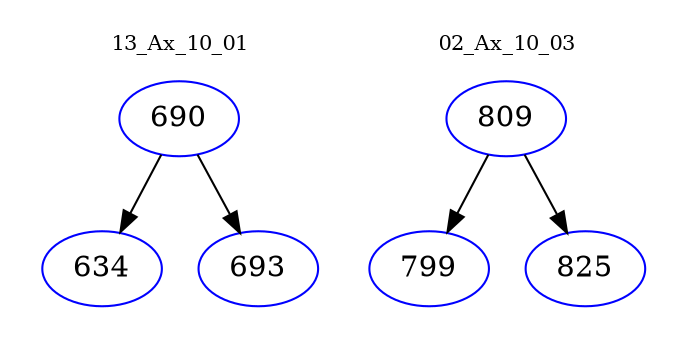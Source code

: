 digraph{
subgraph cluster_0 {
color = white
label = "13_Ax_10_01";
fontsize=10;
T0_690 [label="690", color="blue"]
T0_690 -> T0_634 [color="black"]
T0_634 [label="634", color="blue"]
T0_690 -> T0_693 [color="black"]
T0_693 [label="693", color="blue"]
}
subgraph cluster_1 {
color = white
label = "02_Ax_10_03";
fontsize=10;
T1_809 [label="809", color="blue"]
T1_809 -> T1_799 [color="black"]
T1_799 [label="799", color="blue"]
T1_809 -> T1_825 [color="black"]
T1_825 [label="825", color="blue"]
}
}
